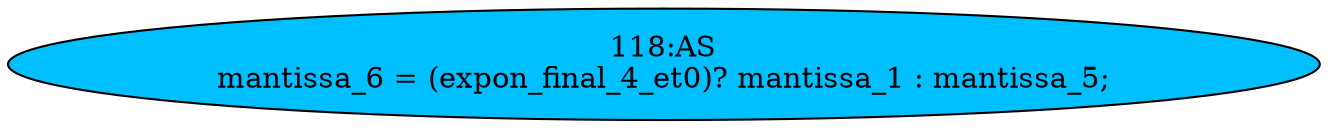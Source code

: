 strict digraph "" {
	node [label="\N"];
	"118:AS"	 [ast="<pyverilog.vparser.ast.Assign object at 0x7f284bca9410>",
		def_var="['mantissa_6']",
		fillcolor=deepskyblue,
		label="118:AS
mantissa_6 = (expon_final_4_et0)? mantissa_1 : mantissa_5;",
		statements="[]",
		style=filled,
		typ=Assign,
		use_var="['expon_final_4_et0', 'mantissa_1', 'mantissa_5']"];
}
